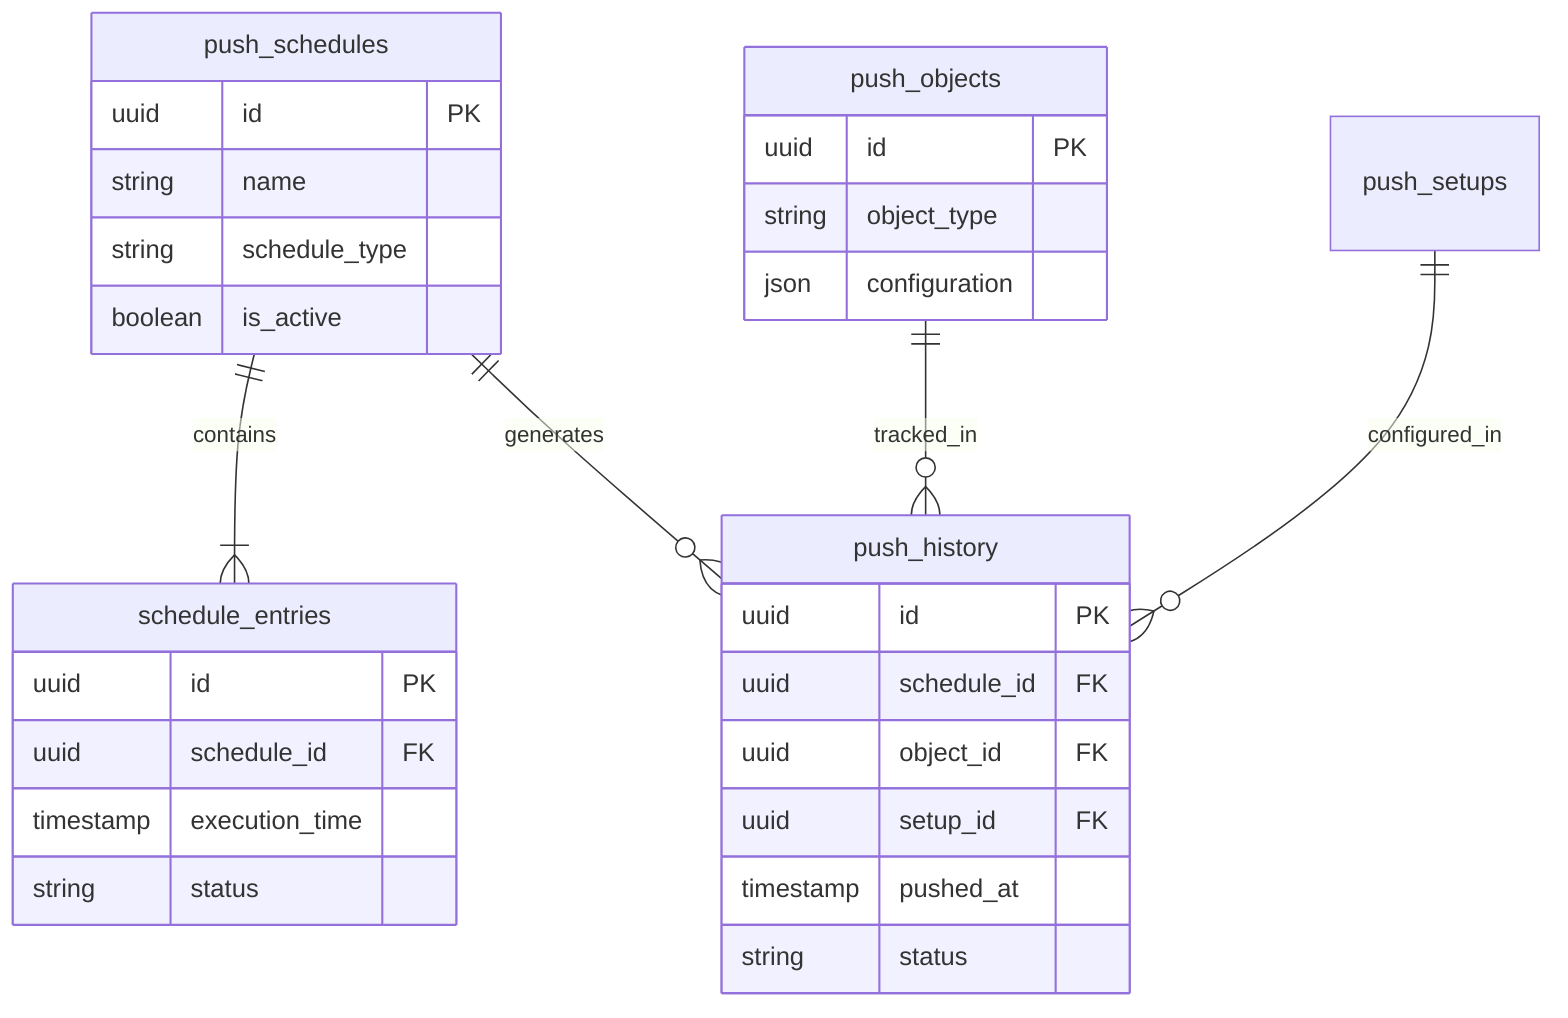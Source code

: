 erDiagram
    push_schedules ||--|{ schedule_entries : contains
    push_schedules ||--o{ push_history : generates
    push_objects ||--o{ push_history : tracked_in
    push_setups ||--o{ push_history : configured_in

    push_schedules {
        uuid id PK
        string name
        string schedule_type
        boolean is_active
    }

    schedule_entries {
        uuid id PK
        uuid schedule_id FK
        timestamp execution_time
        string status
    }

    push_history {
        uuid id PK
        uuid schedule_id FK
        uuid object_id FK
        uuid setup_id FK
        timestamp pushed_at
        string status
    }

    push_objects {
        uuid id PK
        string object_type
        json configuration
    }